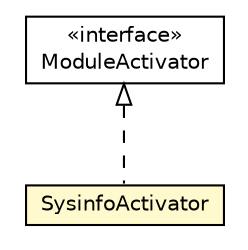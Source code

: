 #!/usr/local/bin/dot
#
# Class diagram 
# Generated by UMLGraph version R5_6-24-gf6e263 (http://www.umlgraph.org/)
#

digraph G {
	edge [fontname="Helvetica",fontsize=10,labelfontname="Helvetica",labelfontsize=10];
	node [fontname="Helvetica",fontsize=10,shape=plaintext];
	nodesep=0.25;
	ranksep=0.5;
	// org.universAAL.middleware.container.ModuleActivator
	c7954783 [label=<<table title="org.universAAL.middleware.container.ModuleActivator" border="0" cellborder="1" cellspacing="0" cellpadding="2" port="p" href="../middleware/container/ModuleActivator.html">
		<tr><td><table border="0" cellspacing="0" cellpadding="1">
<tr><td align="center" balign="center"> &#171;interface&#187; </td></tr>
<tr><td align="center" balign="center"> ModuleActivator </td></tr>
		</table></td></tr>
		</table>>, URL="../middleware/container/ModuleActivator.html", fontname="Helvetica", fontcolor="black", fontsize=10.0];
	// org.universAAL.ontology.SysinfoActivator
	c7955250 [label=<<table title="org.universAAL.ontology.SysinfoActivator" border="0" cellborder="1" cellspacing="0" cellpadding="2" port="p" bgcolor="lemonChiffon" href="./SysinfoActivator.html">
		<tr><td><table border="0" cellspacing="0" cellpadding="1">
<tr><td align="center" balign="center"> SysinfoActivator </td></tr>
		</table></td></tr>
		</table>>, URL="./SysinfoActivator.html", fontname="Helvetica", fontcolor="black", fontsize=10.0];
	//org.universAAL.ontology.SysinfoActivator implements org.universAAL.middleware.container.ModuleActivator
	c7954783:p -> c7955250:p [dir=back,arrowtail=empty,style=dashed];
}

